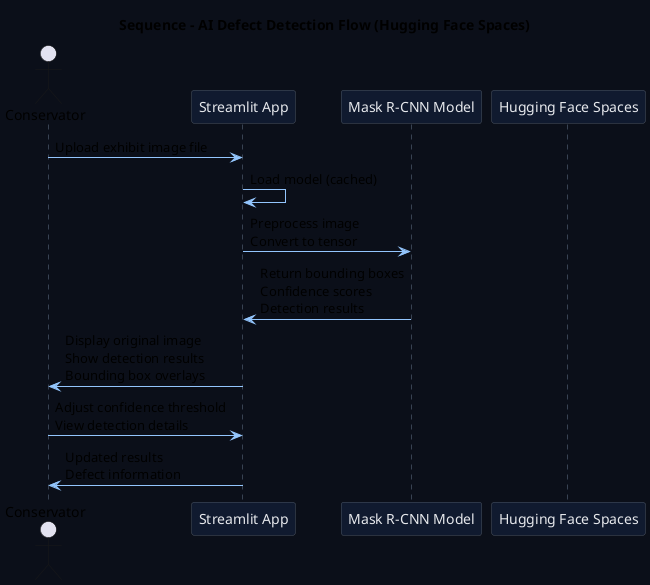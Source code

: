 @startuml
skinparam backgroundColor #0b0f19
skinparam sequenceArrowColor #93c5fd
skinparam ParticipantBackgroundColor #101a2f
skinparam ParticipantBorderColor #4b5563
skinparam ParticipantFontColor #e5e7eb
skinparam SequenceLifeLineBorderColor #64748b

title Sequence – AI Defect Detection Flow (Hugging Face Spaces)

actor CONS as "Conservator"
participant ST as "Streamlit App"
participant ML as "Mask R-CNN Model"
participant HF as "Hugging Face Spaces"

CONS -> ST : Upload exhibit image file
ST -> ST : Load model (cached)
ST -> ML : Preprocess image\nConvert to tensor
ML -> ST : Return bounding boxes\nConfidence scores\nDetection results
ST -> CONS : Display original image\nShow detection results\nBounding box overlays
CONS -> ST : Adjust confidence threshold\nView detection details
ST -> CONS : Updated results\nDefect information
@enduml
